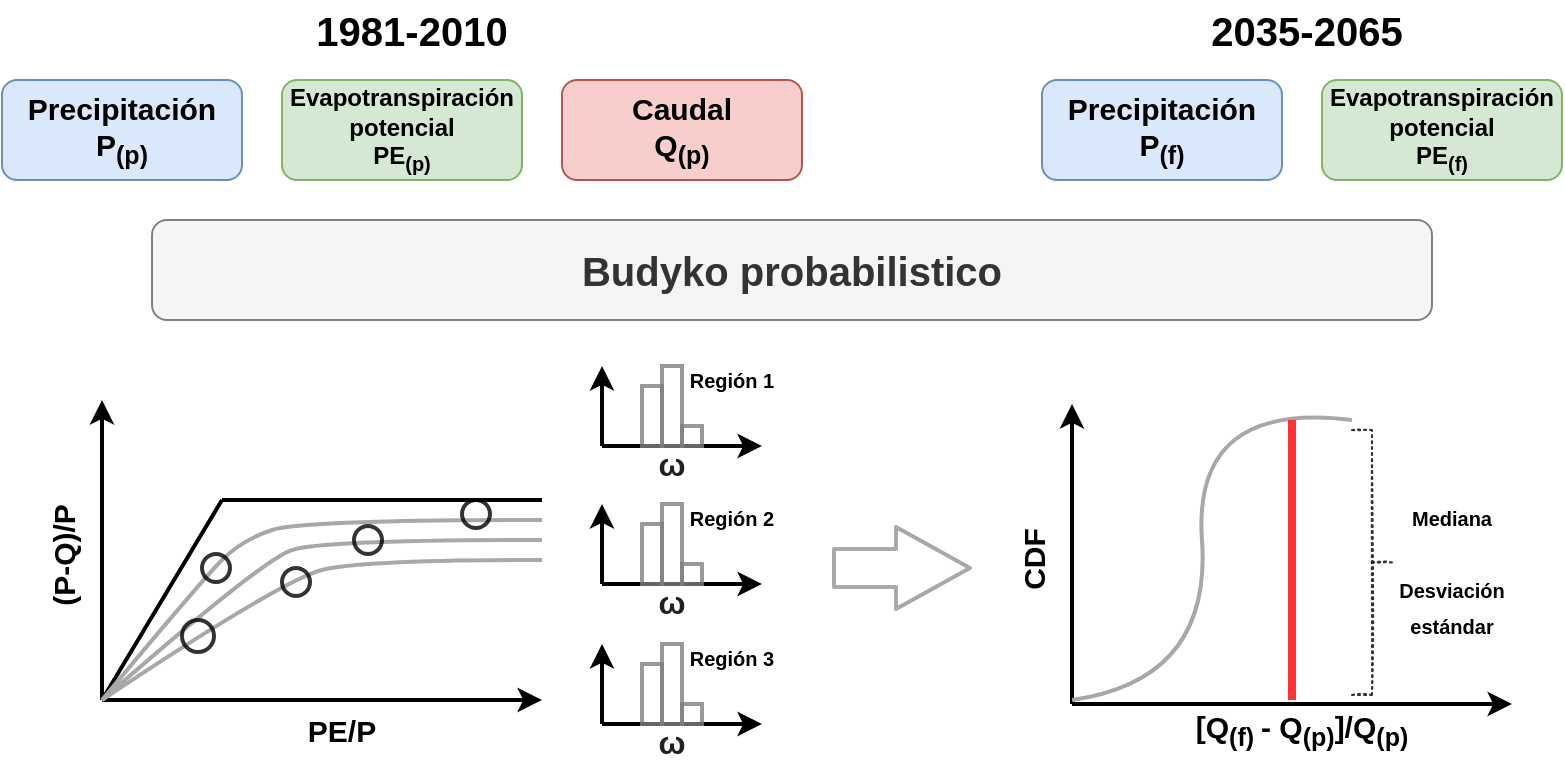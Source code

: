 <mxfile version="15.5.5" type="github">
  <diagram id="A99DdAJ5PK1zMeIAeDLB" name="Page-1">
    <mxGraphModel dx="1372" dy="707" grid="1" gridSize="10" guides="1" tooltips="1" connect="1" arrows="1" fold="1" page="1" pageScale="1" pageWidth="50" pageHeight="50" math="0" shadow="0">
      <root>
        <mxCell id="0" />
        <mxCell id="1" parent="0" />
        <mxCell id="cclBEqFT7hq5Q4IXAHW2-156" value="" style="group" vertex="1" connectable="0" parent="1">
          <mxGeometry x="60" y="110" width="780" height="382" as="geometry" />
        </mxCell>
        <mxCell id="cclBEqFT7hq5Q4IXAHW2-1" value="Precipitación&lt;br&gt;P&lt;sub&gt;(p)&lt;/sub&gt;" style="rounded=1;whiteSpace=wrap;html=1;fontStyle=1;fontSize=15;labelBackgroundColor=none;labelBorderColor=none;fillColor=#dae8fc;strokeColor=#6c8ebf;" vertex="1" parent="cclBEqFT7hq5Q4IXAHW2-156">
          <mxGeometry y="40" width="120" height="50" as="geometry" />
        </mxCell>
        <mxCell id="cclBEqFT7hq5Q4IXAHW2-2" value="Evapotranspiración potencial&lt;br&gt;PE&lt;sub&gt;(p)&lt;/sub&gt;" style="rounded=1;whiteSpace=wrap;html=1;fontStyle=1;fontSize=12;labelBackgroundColor=none;labelBorderColor=none;fillColor=#d5e8d4;strokeColor=#82b366;" vertex="1" parent="cclBEqFT7hq5Q4IXAHW2-156">
          <mxGeometry x="140" y="40" width="120" height="50" as="geometry" />
        </mxCell>
        <mxCell id="cclBEqFT7hq5Q4IXAHW2-3" value="Caudal&lt;br&gt;Q&lt;sub&gt;(p)&lt;/sub&gt;" style="rounded=1;whiteSpace=wrap;html=1;fontStyle=1;fontSize=15;labelBackgroundColor=none;labelBorderColor=none;fillColor=#f8cecc;strokeColor=#b85450;" vertex="1" parent="cclBEqFT7hq5Q4IXAHW2-156">
          <mxGeometry x="280" y="40" width="120" height="50" as="geometry" />
        </mxCell>
        <mxCell id="cclBEqFT7hq5Q4IXAHW2-4" value="Precipitación&lt;br&gt;P&lt;sub&gt;(f)&lt;/sub&gt;" style="rounded=1;whiteSpace=wrap;html=1;fontStyle=1;fontSize=15;labelBackgroundColor=none;labelBorderColor=none;fillColor=#dae8fc;strokeColor=#6c8ebf;" vertex="1" parent="cclBEqFT7hq5Q4IXAHW2-156">
          <mxGeometry x="520" y="40" width="120" height="50" as="geometry" />
        </mxCell>
        <mxCell id="cclBEqFT7hq5Q4IXAHW2-5" value="Evapotranspiración potencial&lt;br&gt;PE&lt;sub&gt;(f)&lt;/sub&gt;" style="rounded=1;whiteSpace=wrap;html=1;fontStyle=1;fontSize=12;labelBackgroundColor=none;labelBorderColor=none;fillColor=#d5e8d4;strokeColor=#82b366;" vertex="1" parent="cclBEqFT7hq5Q4IXAHW2-156">
          <mxGeometry x="660" y="40" width="120" height="50" as="geometry" />
        </mxCell>
        <mxCell id="cclBEqFT7hq5Q4IXAHW2-8" value="Budyko probabilistico" style="rounded=1;whiteSpace=wrap;html=1;fontStyle=1;fontSize=20;labelBackgroundColor=none;labelBorderColor=none;fillColor=#f5f5f5;strokeColor=#808080;fontColor=#333333;shadow=0;glass=0;" vertex="1" parent="cclBEqFT7hq5Q4IXAHW2-156">
          <mxGeometry x="75" y="110" width="640" height="50" as="geometry" />
        </mxCell>
        <mxCell id="cclBEqFT7hq5Q4IXAHW2-127" value="" style="shape=flexArrow;endArrow=classic;html=1;fontSize=10;strokeColor=#A8A8A8;strokeWidth=2;curved=1;width=18;endSize=11.67;" edge="1" parent="cclBEqFT7hq5Q4IXAHW2-156">
          <mxGeometry width="50" height="50" relative="1" as="geometry">
            <mxPoint x="415" y="284" as="sourcePoint" />
            <mxPoint x="485" y="284" as="targetPoint" />
          </mxGeometry>
        </mxCell>
        <mxCell id="cclBEqFT7hq5Q4IXAHW2-129" value="" style="group" vertex="1" connectable="0" parent="cclBEqFT7hq5Q4IXAHW2-156">
          <mxGeometry x="15" y="173" width="375" height="209" as="geometry" />
        </mxCell>
        <mxCell id="cclBEqFT7hq5Q4IXAHW2-104" value="&lt;font style=&quot;font-size: 10px&quot;&gt;Región 1&lt;/font&gt;" style="text;html=1;strokeColor=none;fillColor=none;align=center;verticalAlign=middle;whiteSpace=wrap;rounded=0;shadow=0;glass=0;labelBackgroundColor=none;labelBorderColor=none;fontSize=15;opacity=80;fontStyle=1" vertex="1" parent="cclBEqFT7hq5Q4IXAHW2-129">
          <mxGeometry x="325" width="50" height="30" as="geometry" />
        </mxCell>
        <mxCell id="cclBEqFT7hq5Q4IXAHW2-128" value="" style="group" vertex="1" connectable="0" parent="cclBEqFT7hq5Q4IXAHW2-129">
          <mxGeometry y="10" width="375" height="199" as="geometry" />
        </mxCell>
        <mxCell id="cclBEqFT7hq5Q4IXAHW2-10" value="" style="endArrow=classic;html=1;rounded=0;fontSize=15;strokeWidth=2;" edge="1" parent="cclBEqFT7hq5Q4IXAHW2-128">
          <mxGeometry width="50" height="50" relative="1" as="geometry">
            <mxPoint x="35" y="167" as="sourcePoint" />
            <mxPoint x="35" y="17" as="targetPoint" />
          </mxGeometry>
        </mxCell>
        <mxCell id="cclBEqFT7hq5Q4IXAHW2-11" value="" style="endArrow=classic;html=1;rounded=0;fontSize=15;strokeWidth=2;" edge="1" parent="cclBEqFT7hq5Q4IXAHW2-128">
          <mxGeometry width="50" height="50" relative="1" as="geometry">
            <mxPoint x="35" y="167" as="sourcePoint" />
            <mxPoint x="255" y="167" as="targetPoint" />
          </mxGeometry>
        </mxCell>
        <mxCell id="cclBEqFT7hq5Q4IXAHW2-12" value="" style="endArrow=none;html=1;rounded=0;fontSize=15;strokeWidth=2;" edge="1" parent="cclBEqFT7hq5Q4IXAHW2-128">
          <mxGeometry width="50" height="50" relative="1" as="geometry">
            <mxPoint x="35" y="167" as="sourcePoint" />
            <mxPoint x="95" y="67" as="targetPoint" />
          </mxGeometry>
        </mxCell>
        <mxCell id="cclBEqFT7hq5Q4IXAHW2-13" value="" style="endArrow=none;html=1;rounded=0;fontSize=15;strokeWidth=2;" edge="1" parent="cclBEqFT7hq5Q4IXAHW2-128">
          <mxGeometry width="50" height="50" relative="1" as="geometry">
            <mxPoint x="95" y="67" as="sourcePoint" />
            <mxPoint x="255" y="67" as="targetPoint" />
          </mxGeometry>
        </mxCell>
        <mxCell id="cclBEqFT7hq5Q4IXAHW2-16" value="" style="endArrow=none;html=1;strokeWidth=2;fontSize=15;strokeColor=#A8A8A8;curved=1;" edge="1" parent="cclBEqFT7hq5Q4IXAHW2-128">
          <mxGeometry width="50" height="50" relative="1" as="geometry">
            <mxPoint x="35" y="167" as="sourcePoint" />
            <mxPoint x="255" y="77" as="targetPoint" />
            <Array as="points">
              <mxPoint x="85" y="107" />
              <mxPoint x="105" y="87" />
              <mxPoint x="135" y="77" />
            </Array>
          </mxGeometry>
        </mxCell>
        <mxCell id="cclBEqFT7hq5Q4IXAHW2-19" value="" style="endArrow=none;html=1;strokeWidth=2;fontSize=15;strokeColor=#A8A8A8;curved=1;" edge="1" parent="cclBEqFT7hq5Q4IXAHW2-128">
          <mxGeometry width="50" height="50" relative="1" as="geometry">
            <mxPoint x="35" y="167" as="sourcePoint" />
            <mxPoint x="255" y="87" as="targetPoint" />
            <Array as="points">
              <mxPoint x="115" y="97" />
              <mxPoint x="145" y="87" />
            </Array>
          </mxGeometry>
        </mxCell>
        <mxCell id="cclBEqFT7hq5Q4IXAHW2-21" value="" style="endArrow=none;html=1;strokeWidth=2;fontSize=15;startArrow=none;strokeColor=#A8A8A8;curved=1;" edge="1" parent="cclBEqFT7hq5Q4IXAHW2-128">
          <mxGeometry width="50" height="50" relative="1" as="geometry">
            <mxPoint x="35" y="167" as="sourcePoint" />
            <mxPoint x="255" y="97" as="targetPoint" />
            <Array as="points">
              <mxPoint x="125" y="107" />
              <mxPoint x="165" y="97" />
            </Array>
          </mxGeometry>
        </mxCell>
        <mxCell id="cclBEqFT7hq5Q4IXAHW2-32" value="" style="ellipse;whiteSpace=wrap;html=1;aspect=fixed;rounded=1;shadow=0;glass=0;labelBackgroundColor=none;labelBorderColor=none;fontSize=15;opacity=80;fillColor=none;strokeWidth=2;" vertex="1" parent="cclBEqFT7hq5Q4IXAHW2-128">
          <mxGeometry x="85" y="94" width="14" height="14" as="geometry" />
        </mxCell>
        <mxCell id="cclBEqFT7hq5Q4IXAHW2-34" value="" style="ellipse;whiteSpace=wrap;html=1;aspect=fixed;rounded=1;shadow=0;glass=0;labelBackgroundColor=none;labelBorderColor=none;fontSize=15;opacity=80;fillColor=none;strokeWidth=2;" vertex="1" parent="cclBEqFT7hq5Q4IXAHW2-128">
          <mxGeometry x="161" y="80" width="14" height="14" as="geometry" />
        </mxCell>
        <mxCell id="cclBEqFT7hq5Q4IXAHW2-36" value="" style="ellipse;whiteSpace=wrap;html=1;aspect=fixed;rounded=1;shadow=0;glass=0;labelBackgroundColor=none;labelBorderColor=none;fontSize=15;opacity=80;fillColor=none;strokeWidth=2;" vertex="1" parent="cclBEqFT7hq5Q4IXAHW2-128">
          <mxGeometry x="125" y="101" width="14" height="14" as="geometry" />
        </mxCell>
        <mxCell id="cclBEqFT7hq5Q4IXAHW2-37" value="" style="ellipse;whiteSpace=wrap;html=1;aspect=fixed;rounded=1;shadow=0;glass=0;labelBackgroundColor=none;labelBorderColor=none;fontSize=15;opacity=80;fillColor=none;strokeWidth=2;" vertex="1" parent="cclBEqFT7hq5Q4IXAHW2-128">
          <mxGeometry x="75" y="127" width="16" height="16" as="geometry" />
        </mxCell>
        <mxCell id="cclBEqFT7hq5Q4IXAHW2-39" value="" style="ellipse;whiteSpace=wrap;html=1;aspect=fixed;rounded=1;shadow=0;glass=0;labelBackgroundColor=none;labelBorderColor=none;fontSize=15;opacity=80;fillColor=none;strokeWidth=2;" vertex="1" parent="cclBEqFT7hq5Q4IXAHW2-128">
          <mxGeometry x="215" y="67" width="14" height="14" as="geometry" />
        </mxCell>
        <mxCell id="cclBEqFT7hq5Q4IXAHW2-43" value="" style="endArrow=classic;html=1;rounded=0;fontSize=15;strokeWidth=2;" edge="1" parent="cclBEqFT7hq5Q4IXAHW2-128">
          <mxGeometry width="50" height="50" relative="1" as="geometry">
            <mxPoint x="285" y="40" as="sourcePoint" />
            <mxPoint x="285" as="targetPoint" />
          </mxGeometry>
        </mxCell>
        <mxCell id="cclBEqFT7hq5Q4IXAHW2-44" value="" style="endArrow=classic;html=1;rounded=0;fontSize=15;strokeWidth=2;" edge="1" parent="cclBEqFT7hq5Q4IXAHW2-128">
          <mxGeometry width="50" height="50" relative="1" as="geometry">
            <mxPoint x="285" y="40" as="sourcePoint" />
            <mxPoint x="365" y="40" as="targetPoint" />
          </mxGeometry>
        </mxCell>
        <mxCell id="cclBEqFT7hq5Q4IXAHW2-49" value="" style="rounded=0;whiteSpace=wrap;html=1;shadow=0;glass=0;labelBackgroundColor=none;labelBorderColor=none;fontSize=15;strokeColor=#808080;strokeWidth=2;fillColor=none;gradientColor=#ffffff;opacity=80;" vertex="1" parent="cclBEqFT7hq5Q4IXAHW2-128">
          <mxGeometry x="305" y="10" width="10" height="30" as="geometry" />
        </mxCell>
        <mxCell id="cclBEqFT7hq5Q4IXAHW2-50" value="" style="rounded=0;whiteSpace=wrap;html=1;shadow=0;glass=0;labelBackgroundColor=none;labelBorderColor=none;fontSize=15;strokeColor=#808080;strokeWidth=2;fillColor=none;gradientColor=#ffffff;opacity=80;" vertex="1" parent="cclBEqFT7hq5Q4IXAHW2-128">
          <mxGeometry x="315" width="10" height="40" as="geometry" />
        </mxCell>
        <mxCell id="cclBEqFT7hq5Q4IXAHW2-51" value="" style="rounded=0;whiteSpace=wrap;html=1;shadow=0;glass=0;labelBackgroundColor=none;labelBorderColor=none;fontSize=15;strokeColor=#808080;strokeWidth=2;fillColor=none;gradientColor=#ffffff;opacity=80;" vertex="1" parent="cclBEqFT7hq5Q4IXAHW2-128">
          <mxGeometry x="325" y="30" width="10" height="10" as="geometry" />
        </mxCell>
        <mxCell id="cclBEqFT7hq5Q4IXAHW2-97" value="PE/P" style="text;html=1;strokeColor=none;fillColor=none;align=center;verticalAlign=middle;whiteSpace=wrap;rounded=0;shadow=0;glass=0;labelBackgroundColor=none;labelBorderColor=none;fontSize=15;opacity=80;fontStyle=1" vertex="1" parent="cclBEqFT7hq5Q4IXAHW2-128">
          <mxGeometry x="125" y="167" width="60" height="30" as="geometry" />
        </mxCell>
        <mxCell id="cclBEqFT7hq5Q4IXAHW2-103" value="(P-Q)/P" style="text;html=1;strokeColor=none;fillColor=none;align=center;verticalAlign=middle;whiteSpace=wrap;rounded=0;shadow=0;glass=0;labelBackgroundColor=none;labelBorderColor=none;fontSize=15;opacity=80;fontStyle=1;rotation=-90;" vertex="1" parent="cclBEqFT7hq5Q4IXAHW2-128">
          <mxGeometry x="-15" y="79.5" width="60" height="30" as="geometry" />
        </mxCell>
        <mxCell id="cclBEqFT7hq5Q4IXAHW2-108" value="&lt;span style=&quot;color: rgb(32 , 33 , 36) ; font-family: &amp;#34;arial&amp;#34; , sans-serif ; font-size: 16px ; text-align: left ; background-color: rgb(255 , 255 , 255)&quot;&gt;&lt;b&gt;ω&lt;/b&gt;&lt;/span&gt;" style="text;html=1;strokeColor=none;fillColor=none;align=center;verticalAlign=middle;whiteSpace=wrap;rounded=0;shadow=0;glass=0;labelBackgroundColor=none;labelBorderColor=none;fontSize=10;opacity=80;" vertex="1" parent="cclBEqFT7hq5Q4IXAHW2-128">
          <mxGeometry x="290" y="37.5" width="60" height="22.5" as="geometry" />
        </mxCell>
        <mxCell id="cclBEqFT7hq5Q4IXAHW2-113" value="" style="endArrow=classic;html=1;rounded=0;fontSize=15;strokeWidth=2;" edge="1" parent="cclBEqFT7hq5Q4IXAHW2-128">
          <mxGeometry width="50" height="50" relative="1" as="geometry">
            <mxPoint x="285" y="109" as="sourcePoint" />
            <mxPoint x="285" y="69" as="targetPoint" />
          </mxGeometry>
        </mxCell>
        <mxCell id="cclBEqFT7hq5Q4IXAHW2-114" value="" style="endArrow=classic;html=1;rounded=0;fontSize=15;strokeWidth=2;" edge="1" parent="cclBEqFT7hq5Q4IXAHW2-128">
          <mxGeometry width="50" height="50" relative="1" as="geometry">
            <mxPoint x="285" y="109" as="sourcePoint" />
            <mxPoint x="365" y="109" as="targetPoint" />
          </mxGeometry>
        </mxCell>
        <mxCell id="cclBEqFT7hq5Q4IXAHW2-115" value="" style="rounded=0;whiteSpace=wrap;html=1;shadow=0;glass=0;labelBackgroundColor=none;labelBorderColor=none;fontSize=15;strokeColor=#808080;strokeWidth=2;fillColor=none;gradientColor=#ffffff;opacity=80;" vertex="1" parent="cclBEqFT7hq5Q4IXAHW2-128">
          <mxGeometry x="305" y="79" width="10" height="30" as="geometry" />
        </mxCell>
        <mxCell id="cclBEqFT7hq5Q4IXAHW2-116" value="" style="rounded=0;whiteSpace=wrap;html=1;shadow=0;glass=0;labelBackgroundColor=none;labelBorderColor=none;fontSize=15;strokeColor=#808080;strokeWidth=2;fillColor=none;gradientColor=#ffffff;opacity=80;" vertex="1" parent="cclBEqFT7hq5Q4IXAHW2-128">
          <mxGeometry x="315" y="69" width="10" height="40" as="geometry" />
        </mxCell>
        <mxCell id="cclBEqFT7hq5Q4IXAHW2-117" value="" style="rounded=0;whiteSpace=wrap;html=1;shadow=0;glass=0;labelBackgroundColor=none;labelBorderColor=none;fontSize=15;strokeColor=#808080;strokeWidth=2;fillColor=none;gradientColor=#ffffff;opacity=80;" vertex="1" parent="cclBEqFT7hq5Q4IXAHW2-128">
          <mxGeometry x="325" y="99" width="10" height="10" as="geometry" />
        </mxCell>
        <mxCell id="cclBEqFT7hq5Q4IXAHW2-118" value="&lt;font style=&quot;font-size: 10px&quot;&gt;Región 2&lt;/font&gt;" style="text;html=1;strokeColor=none;fillColor=none;align=center;verticalAlign=middle;whiteSpace=wrap;rounded=0;shadow=0;glass=0;labelBackgroundColor=none;labelBorderColor=none;fontSize=15;opacity=80;fontStyle=1" vertex="1" parent="cclBEqFT7hq5Q4IXAHW2-128">
          <mxGeometry x="325" y="59" width="50" height="30" as="geometry" />
        </mxCell>
        <mxCell id="cclBEqFT7hq5Q4IXAHW2-119" value="&lt;span style=&quot;color: rgb(32 , 33 , 36) ; font-family: &amp;#34;arial&amp;#34; , sans-serif ; font-size: 16px ; text-align: left ; background-color: rgb(255 , 255 , 255)&quot;&gt;&lt;b&gt;ω&lt;/b&gt;&lt;/span&gt;" style="text;html=1;strokeColor=none;fillColor=none;align=center;verticalAlign=middle;whiteSpace=wrap;rounded=0;shadow=0;glass=0;labelBackgroundColor=none;labelBorderColor=none;fontSize=10;opacity=80;" vertex="1" parent="cclBEqFT7hq5Q4IXAHW2-128">
          <mxGeometry x="290" y="106.5" width="60" height="22.5" as="geometry" />
        </mxCell>
        <mxCell id="cclBEqFT7hq5Q4IXAHW2-120" value="" style="endArrow=classic;html=1;rounded=0;fontSize=15;strokeWidth=2;" edge="1" parent="cclBEqFT7hq5Q4IXAHW2-128">
          <mxGeometry width="50" height="50" relative="1" as="geometry">
            <mxPoint x="285" y="179" as="sourcePoint" />
            <mxPoint x="285" y="139" as="targetPoint" />
          </mxGeometry>
        </mxCell>
        <mxCell id="cclBEqFT7hq5Q4IXAHW2-121" value="" style="endArrow=classic;html=1;rounded=0;fontSize=15;strokeWidth=2;" edge="1" parent="cclBEqFT7hq5Q4IXAHW2-128">
          <mxGeometry width="50" height="50" relative="1" as="geometry">
            <mxPoint x="285" y="179" as="sourcePoint" />
            <mxPoint x="365" y="179" as="targetPoint" />
          </mxGeometry>
        </mxCell>
        <mxCell id="cclBEqFT7hq5Q4IXAHW2-122" value="" style="rounded=0;whiteSpace=wrap;html=1;shadow=0;glass=0;labelBackgroundColor=none;labelBorderColor=none;fontSize=15;strokeColor=#808080;strokeWidth=2;fillColor=none;gradientColor=#ffffff;opacity=80;" vertex="1" parent="cclBEqFT7hq5Q4IXAHW2-128">
          <mxGeometry x="305" y="149" width="10" height="30" as="geometry" />
        </mxCell>
        <mxCell id="cclBEqFT7hq5Q4IXAHW2-123" value="" style="rounded=0;whiteSpace=wrap;html=1;shadow=0;glass=0;labelBackgroundColor=none;labelBorderColor=none;fontSize=15;strokeColor=#808080;strokeWidth=2;fillColor=none;gradientColor=#ffffff;opacity=80;" vertex="1" parent="cclBEqFT7hq5Q4IXAHW2-128">
          <mxGeometry x="315" y="139" width="10" height="40" as="geometry" />
        </mxCell>
        <mxCell id="cclBEqFT7hq5Q4IXAHW2-124" value="" style="rounded=0;whiteSpace=wrap;html=1;shadow=0;glass=0;labelBackgroundColor=none;labelBorderColor=none;fontSize=15;strokeColor=#808080;strokeWidth=2;fillColor=none;gradientColor=#ffffff;opacity=80;" vertex="1" parent="cclBEqFT7hq5Q4IXAHW2-128">
          <mxGeometry x="325" y="169" width="10" height="10" as="geometry" />
        </mxCell>
        <mxCell id="cclBEqFT7hq5Q4IXAHW2-125" value="&lt;font style=&quot;font-size: 10px&quot;&gt;Región 3&lt;/font&gt;" style="text;html=1;strokeColor=none;fillColor=none;align=center;verticalAlign=middle;whiteSpace=wrap;rounded=0;shadow=0;glass=0;labelBackgroundColor=none;labelBorderColor=none;fontSize=15;opacity=80;fontStyle=1" vertex="1" parent="cclBEqFT7hq5Q4IXAHW2-128">
          <mxGeometry x="325" y="129" width="50" height="30" as="geometry" />
        </mxCell>
        <mxCell id="cclBEqFT7hq5Q4IXAHW2-126" value="&lt;span style=&quot;color: rgb(32 , 33 , 36) ; font-family: &amp;#34;arial&amp;#34; , sans-serif ; font-size: 16px ; text-align: left ; background-color: rgb(255 , 255 , 255)&quot;&gt;&lt;b&gt;ω&lt;/b&gt;&lt;/span&gt;" style="text;html=1;strokeColor=none;fillColor=none;align=center;verticalAlign=middle;whiteSpace=wrap;rounded=0;shadow=0;glass=0;labelBackgroundColor=none;labelBorderColor=none;fontSize=10;opacity=80;" vertex="1" parent="cclBEqFT7hq5Q4IXAHW2-128">
          <mxGeometry x="290" y="176.5" width="60" height="22.5" as="geometry" />
        </mxCell>
        <mxCell id="cclBEqFT7hq5Q4IXAHW2-130" value="" style="endArrow=classic;html=1;rounded=0;fontSize=15;strokeWidth=2;" edge="1" parent="cclBEqFT7hq5Q4IXAHW2-156">
          <mxGeometry width="50" height="50" relative="1" as="geometry">
            <mxPoint x="535" y="352" as="sourcePoint" />
            <mxPoint x="535" y="202" as="targetPoint" />
          </mxGeometry>
        </mxCell>
        <mxCell id="cclBEqFT7hq5Q4IXAHW2-131" value="" style="endArrow=classic;html=1;rounded=0;fontSize=15;strokeWidth=2;" edge="1" parent="cclBEqFT7hq5Q4IXAHW2-156">
          <mxGeometry width="50" height="50" relative="1" as="geometry">
            <mxPoint x="535" y="352" as="sourcePoint" />
            <mxPoint x="755" y="352" as="targetPoint" />
          </mxGeometry>
        </mxCell>
        <mxCell id="cclBEqFT7hq5Q4IXAHW2-143" value="CDF" style="text;html=1;strokeColor=none;fillColor=none;align=center;verticalAlign=middle;whiteSpace=wrap;rounded=0;shadow=0;glass=0;labelBackgroundColor=none;labelBorderColor=none;fontSize=15;opacity=80;fontStyle=1;rotation=-90;" vertex="1" parent="cclBEqFT7hq5Q4IXAHW2-156">
          <mxGeometry x="485" y="264.5" width="60" height="30" as="geometry" />
        </mxCell>
        <mxCell id="cclBEqFT7hq5Q4IXAHW2-145" value="" style="endArrow=none;html=1;fontSize=10;strokeColor=#A8A8A8;strokeWidth=2;curved=1;" edge="1" parent="cclBEqFT7hq5Q4IXAHW2-156">
          <mxGeometry width="50" height="50" relative="1" as="geometry">
            <mxPoint x="535" y="350" as="sourcePoint" />
            <mxPoint x="675" y="210" as="targetPoint" />
            <Array as="points">
              <mxPoint x="605" y="340" />
              <mxPoint x="595" y="200" />
            </Array>
          </mxGeometry>
        </mxCell>
        <mxCell id="cclBEqFT7hq5Q4IXAHW2-147" value="[Q&lt;sub&gt;(f) &lt;/sub&gt;- Q&lt;sub&gt;(p)&lt;/sub&gt;]/Q&lt;sub&gt;(p)&lt;/sub&gt;" style="text;html=1;strokeColor=none;fillColor=none;align=center;verticalAlign=middle;whiteSpace=wrap;rounded=0;shadow=0;glass=0;labelBackgroundColor=none;labelBorderColor=none;fontSize=15;opacity=80;fontStyle=1" vertex="1" parent="cclBEqFT7hq5Q4IXAHW2-156">
          <mxGeometry x="575" y="350" width="150" height="30" as="geometry" />
        </mxCell>
        <mxCell id="cclBEqFT7hq5Q4IXAHW2-148" value="" style="endArrow=none;html=1;fontSize=12;strokeColor=#FF3333;strokeWidth=4;curved=1;" edge="1" parent="cclBEqFT7hq5Q4IXAHW2-156">
          <mxGeometry width="50" height="50" relative="1" as="geometry">
            <mxPoint x="645" y="350" as="sourcePoint" />
            <mxPoint x="645" y="210" as="targetPoint" />
          </mxGeometry>
        </mxCell>
        <mxCell id="cclBEqFT7hq5Q4IXAHW2-149" value="" style="strokeWidth=1;html=1;shape=mxgraph.flowchart.annotation_2;align=left;labelPosition=right;pointerEvents=1;rounded=1;shadow=0;glass=0;labelBackgroundColor=none;labelBorderColor=none;fontSize=12;fillColor=none;gradientColor=#ffffff;opacity=80;rotation=-180;dashed=1;dashPattern=1 2;sketch=1;" vertex="1" parent="cclBEqFT7hq5Q4IXAHW2-156">
          <mxGeometry x="675" y="215" width="20" height="132.5" as="geometry" />
        </mxCell>
        <mxCell id="cclBEqFT7hq5Q4IXAHW2-150" value="&lt;font style=&quot;font-size: 10px&quot;&gt;Mediana&lt;br&gt;&lt;br&gt;Desviación estándar&lt;br&gt;&lt;/font&gt;" style="text;html=1;strokeColor=none;fillColor=none;align=center;verticalAlign=middle;whiteSpace=wrap;rounded=0;shadow=0;glass=0;labelBackgroundColor=none;labelBorderColor=none;fontSize=15;opacity=80;fontStyle=1" vertex="1" parent="cclBEqFT7hq5Q4IXAHW2-156">
          <mxGeometry x="700" y="244" width="50" height="80" as="geometry" />
        </mxCell>
        <mxCell id="cclBEqFT7hq5Q4IXAHW2-154" value="2035-2065" style="text;html=1;strokeColor=none;fillColor=default;align=center;verticalAlign=middle;whiteSpace=wrap;rounded=0;shadow=0;glass=0;dashed=1;dashPattern=1 2;labelBackgroundColor=none;labelBorderColor=none;sketch=1;fontSize=20;opacity=80;fontStyle=1" vertex="1" parent="cclBEqFT7hq5Q4IXAHW2-156">
          <mxGeometry x="600" width="105" height="30" as="geometry" />
        </mxCell>
        <mxCell id="cclBEqFT7hq5Q4IXAHW2-153" value="1981-2010" style="text;html=1;strokeColor=none;fillColor=default;align=center;verticalAlign=middle;whiteSpace=wrap;rounded=0;shadow=0;glass=0;dashed=1;dashPattern=1 2;labelBackgroundColor=none;labelBorderColor=none;sketch=1;fontSize=20;opacity=80;fontStyle=1" vertex="1" parent="cclBEqFT7hq5Q4IXAHW2-156">
          <mxGeometry x="150" width="110" height="30" as="geometry" />
        </mxCell>
      </root>
    </mxGraphModel>
  </diagram>
</mxfile>
